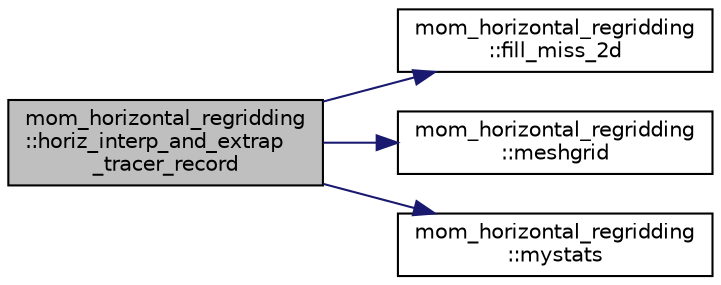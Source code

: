 digraph "mom_horizontal_regridding::horiz_interp_and_extrap_tracer_record"
{
 // INTERACTIVE_SVG=YES
 // LATEX_PDF_SIZE
  edge [fontname="Helvetica",fontsize="10",labelfontname="Helvetica",labelfontsize="10"];
  node [fontname="Helvetica",fontsize="10",shape=record];
  rankdir="LR";
  Node1 [label="mom_horizontal_regridding\l::horiz_interp_and_extrap\l_tracer_record",height=0.2,width=0.4,color="black", fillcolor="grey75", style="filled", fontcolor="black",tooltip="Extrapolate and interpolate from a file record."];
  Node1 -> Node2 [color="midnightblue",fontsize="10",style="solid",fontname="Helvetica"];
  Node2 [label="mom_horizontal_regridding\l::fill_miss_2d",height=0.2,width=0.4,color="black", fillcolor="white", style="filled",URL="$namespacemom__horizontal__regridding.html#a86a61cd1f333b5f16d91c1ded14fb6ba",tooltip="Use ICE-9 algorithm to populate points (fill=1) with valid data (good=1). If no information is availa..."];
  Node1 -> Node3 [color="midnightblue",fontsize="10",style="solid",fontname="Helvetica"];
  Node3 [label="mom_horizontal_regridding\l::meshgrid",height=0.2,width=0.4,color="black", fillcolor="white", style="filled",URL="$namespacemom__horizontal__regridding.html#a4612a182a8630f102a29e0cce1bd7a77",tooltip="Create a 2d-mesh of grid coordinates from 1-d arrays."];
  Node1 -> Node4 [color="midnightblue",fontsize="10",style="solid",fontname="Helvetica"];
  Node4 [label="mom_horizontal_regridding\l::mystats",height=0.2,width=0.4,color="black", fillcolor="white", style="filled",URL="$namespacemom__horizontal__regridding.html#a2eefabc60ef9735714237dd2094963cd",tooltip="Write to the terminal some basic statistics about the k-th level of an array."];
}
